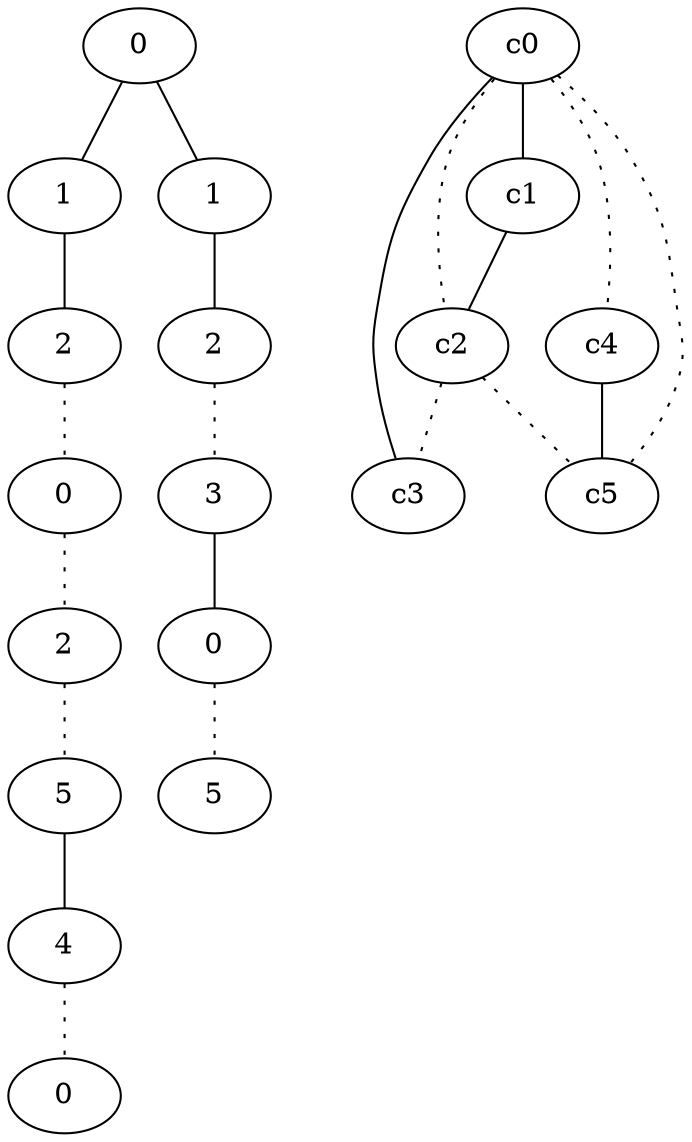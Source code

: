graph {
a0[label=0];
a1[label=1];
a2[label=2];
a3[label=0];
a4[label=2];
a5[label=5];
a6[label=4];
a7[label=0];
a8[label=1];
a9[label=2];
a10[label=3];
a11[label=0];
a12[label=5];
a0 -- a1;
a0 -- a8;
a1 -- a2;
a2 -- a3 [style=dotted];
a3 -- a4 [style=dotted];
a4 -- a5 [style=dotted];
a5 -- a6;
a6 -- a7 [style=dotted];
a8 -- a9;
a9 -- a10 [style=dotted];
a10 -- a11;
a11 -- a12 [style=dotted];
c0 -- c1;
c0 -- c2 [style=dotted];
c0 -- c3;
c0 -- c4 [style=dotted];
c0 -- c5 [style=dotted];
c1 -- c2;
c2 -- c3 [style=dotted];
c2 -- c5 [style=dotted];
c4 -- c5;
}
